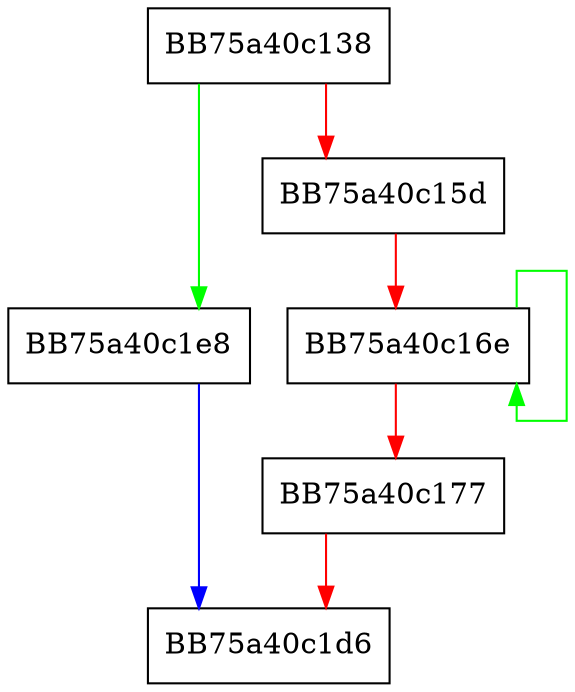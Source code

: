 digraph Query {
  node [shape="box"];
  graph [splines=ortho];
  BB75a40c138 -> BB75a40c1e8 [color="green"];
  BB75a40c138 -> BB75a40c15d [color="red"];
  BB75a40c15d -> BB75a40c16e [color="red"];
  BB75a40c16e -> BB75a40c16e [color="green"];
  BB75a40c16e -> BB75a40c177 [color="red"];
  BB75a40c177 -> BB75a40c1d6 [color="red"];
  BB75a40c1e8 -> BB75a40c1d6 [color="blue"];
}